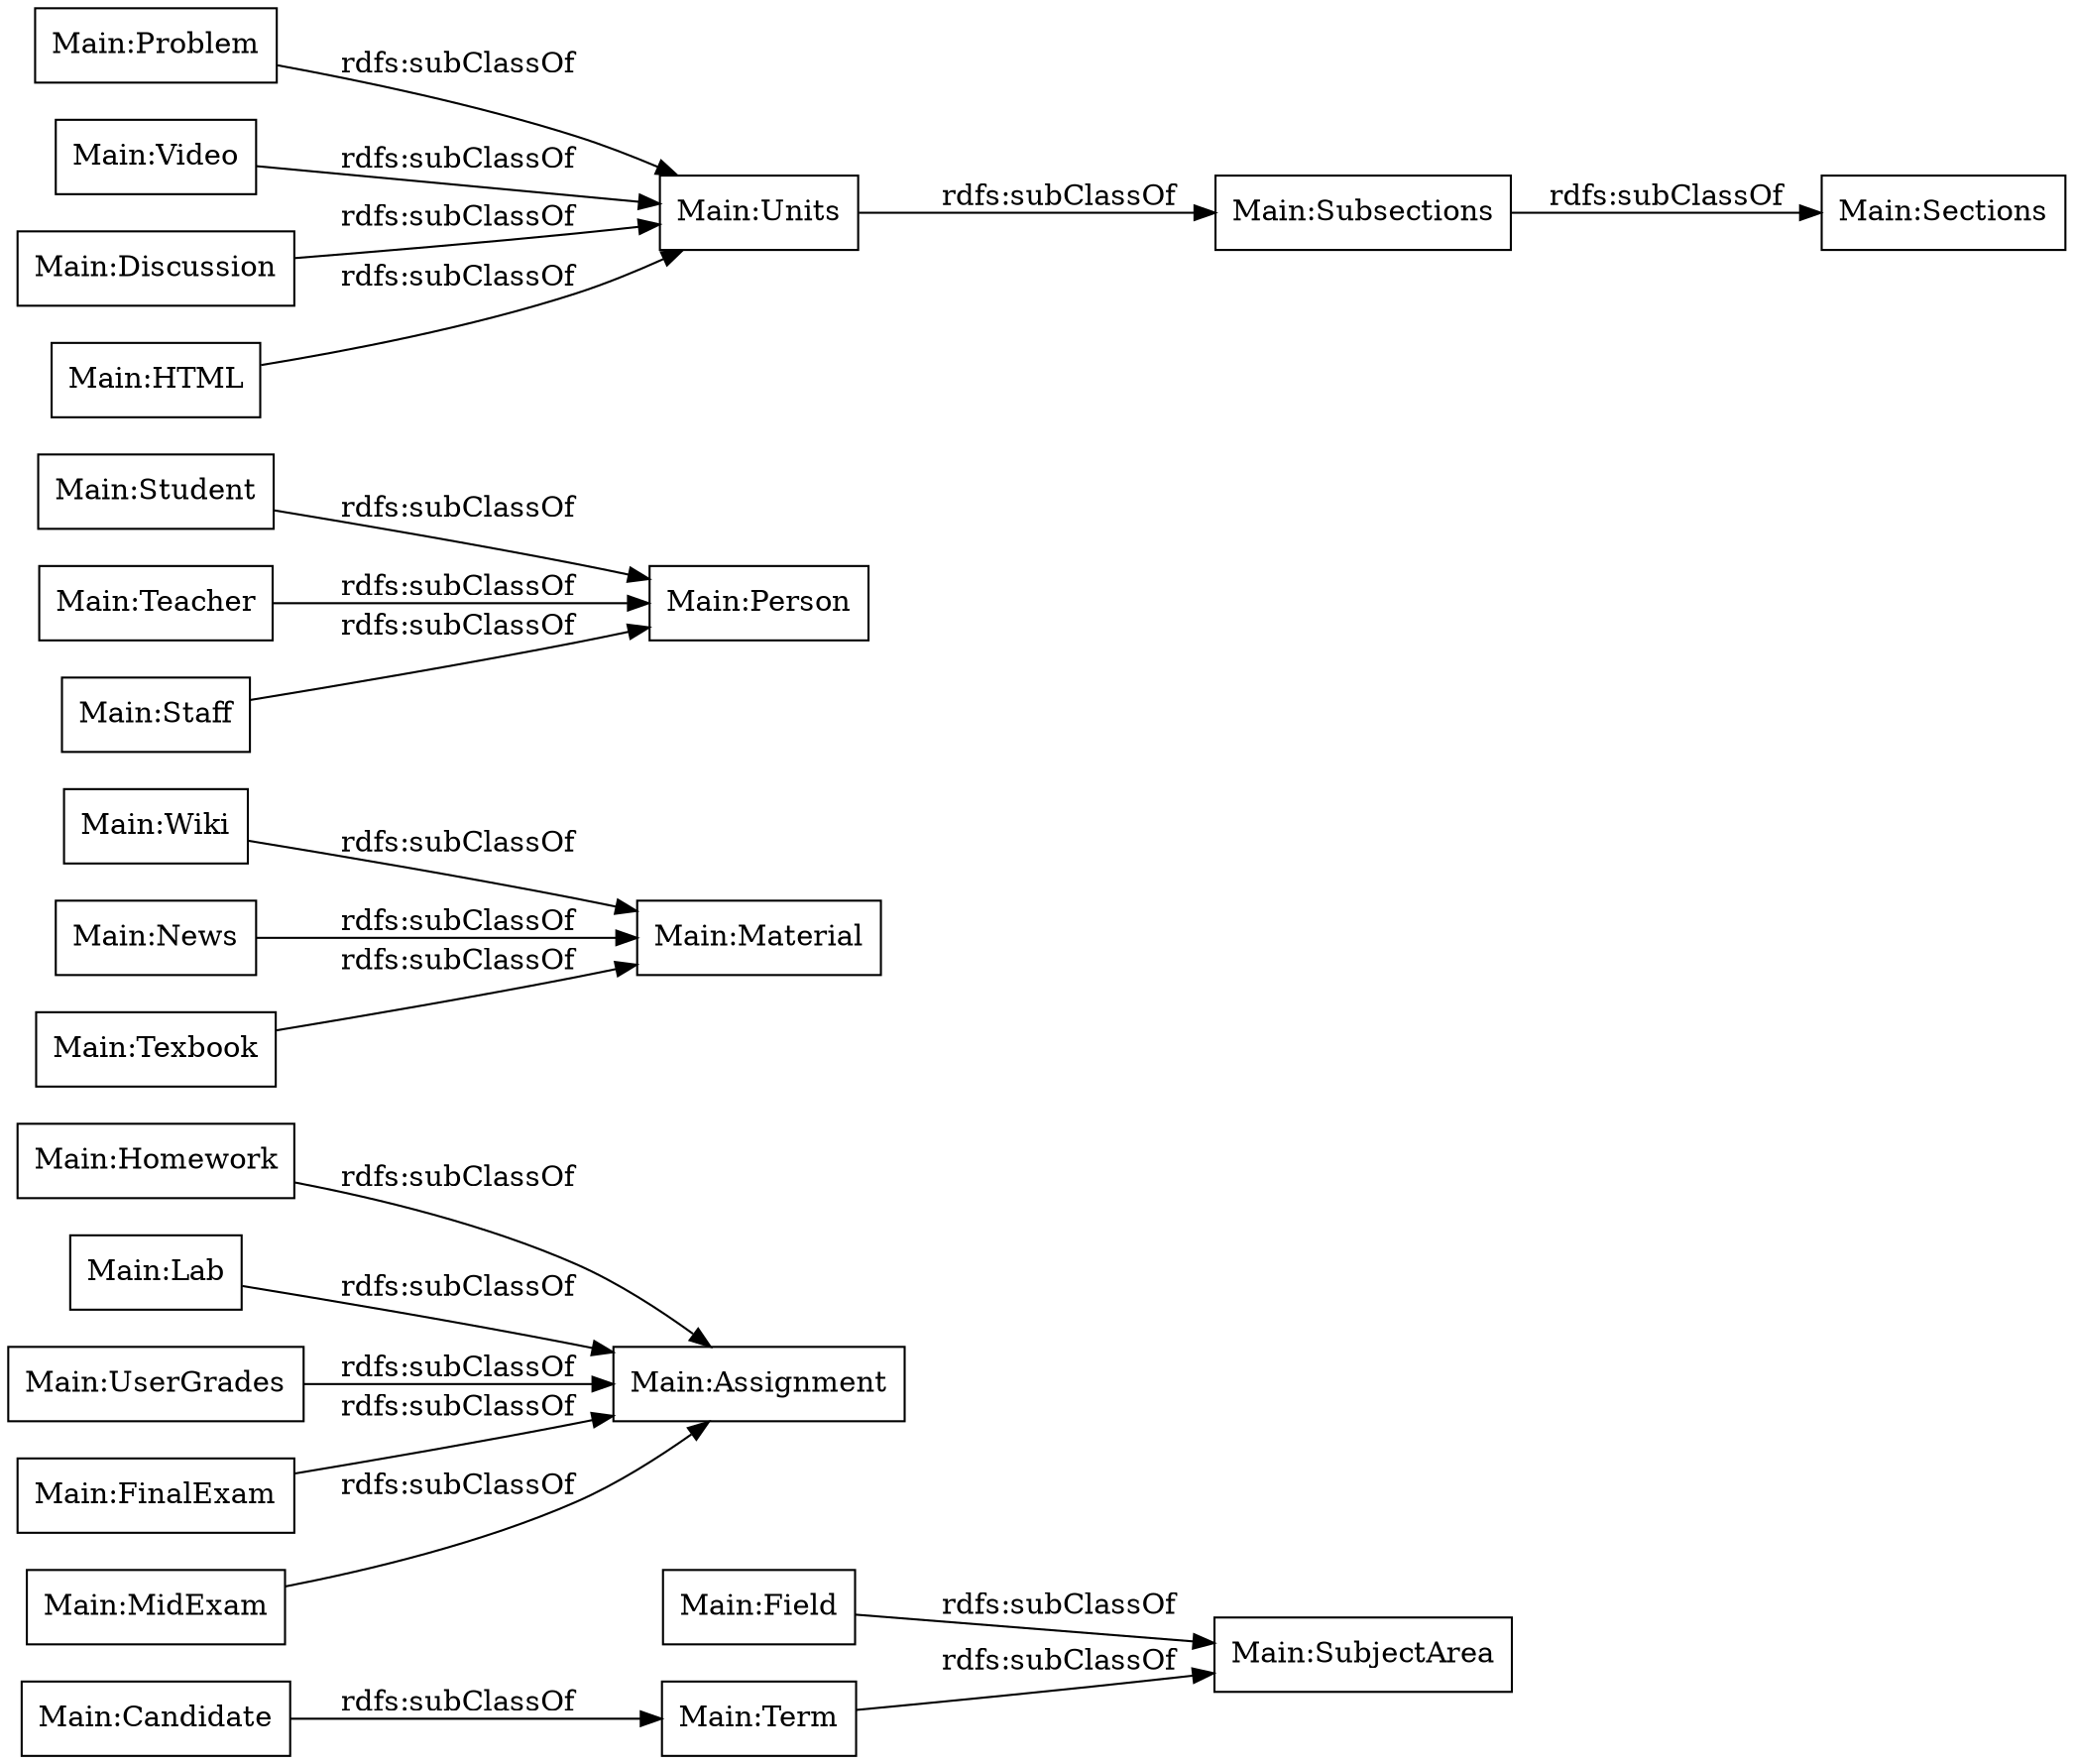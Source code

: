 digraph ar2dtool_diagram { 
rankdir=LR;
size="1000"
node [shape = rectangle, color="black"]; "Main:SubjectArea" "Main:Homework" "Main:Wiki" "Main:Person" "Main:Field" "Main:News" "Main:Problem" "Main:Subsections" "Main:Texbook" "Main:Candidate" "Main:Student" "Main:Sections" "Main:Teacher" "Main:Term" "Main:Lab" "Main:Video" "Main:Assignment" "Main:Staff" "Main:UserGrades" "Main:Material" "Main:FinalExam" "Main:Discussion" "Main:HTML" "Main:Units" "Main:MidExam" ; /*classes style*/
	"Main:MidExam" -> "Main:Assignment" [ label = "rdfs:subClassOf" ];
	"Main:UserGrades" -> "Main:Assignment" [ label = "rdfs:subClassOf" ];
	"Main:Wiki" -> "Main:Material" [ label = "rdfs:subClassOf" ];
	"Main:Term" -> "Main:SubjectArea" [ label = "rdfs:subClassOf" ];
	"Main:Field" -> "Main:SubjectArea" [ label = "rdfs:subClassOf" ];
	"Main:Texbook" -> "Main:Material" [ label = "rdfs:subClassOf" ];
	"Main:Student" -> "Main:Person" [ label = "rdfs:subClassOf" ];
	"Main:Units" -> "Main:Subsections" [ label = "rdfs:subClassOf" ];
	"Main:Subsections" -> "Main:Sections" [ label = "rdfs:subClassOf" ];
	"Main:Candidate" -> "Main:Term" [ label = "rdfs:subClassOf" ];
	"Main:Lab" -> "Main:Assignment" [ label = "rdfs:subClassOf" ];
	"Main:Discussion" -> "Main:Units" [ label = "rdfs:subClassOf" ];
	"Main:HTML" -> "Main:Units" [ label = "rdfs:subClassOf" ];
	"Main:FinalExam" -> "Main:Assignment" [ label = "rdfs:subClassOf" ];
	"Main:News" -> "Main:Material" [ label = "rdfs:subClassOf" ];
	"Main:Homework" -> "Main:Assignment" [ label = "rdfs:subClassOf" ];
	"Main:Problem" -> "Main:Units" [ label = "rdfs:subClassOf" ];
	"Main:Video" -> "Main:Units" [ label = "rdfs:subClassOf" ];
	"Main:Staff" -> "Main:Person" [ label = "rdfs:subClassOf" ];
	"Main:Teacher" -> "Main:Person" [ label = "rdfs:subClassOf" ];

}
